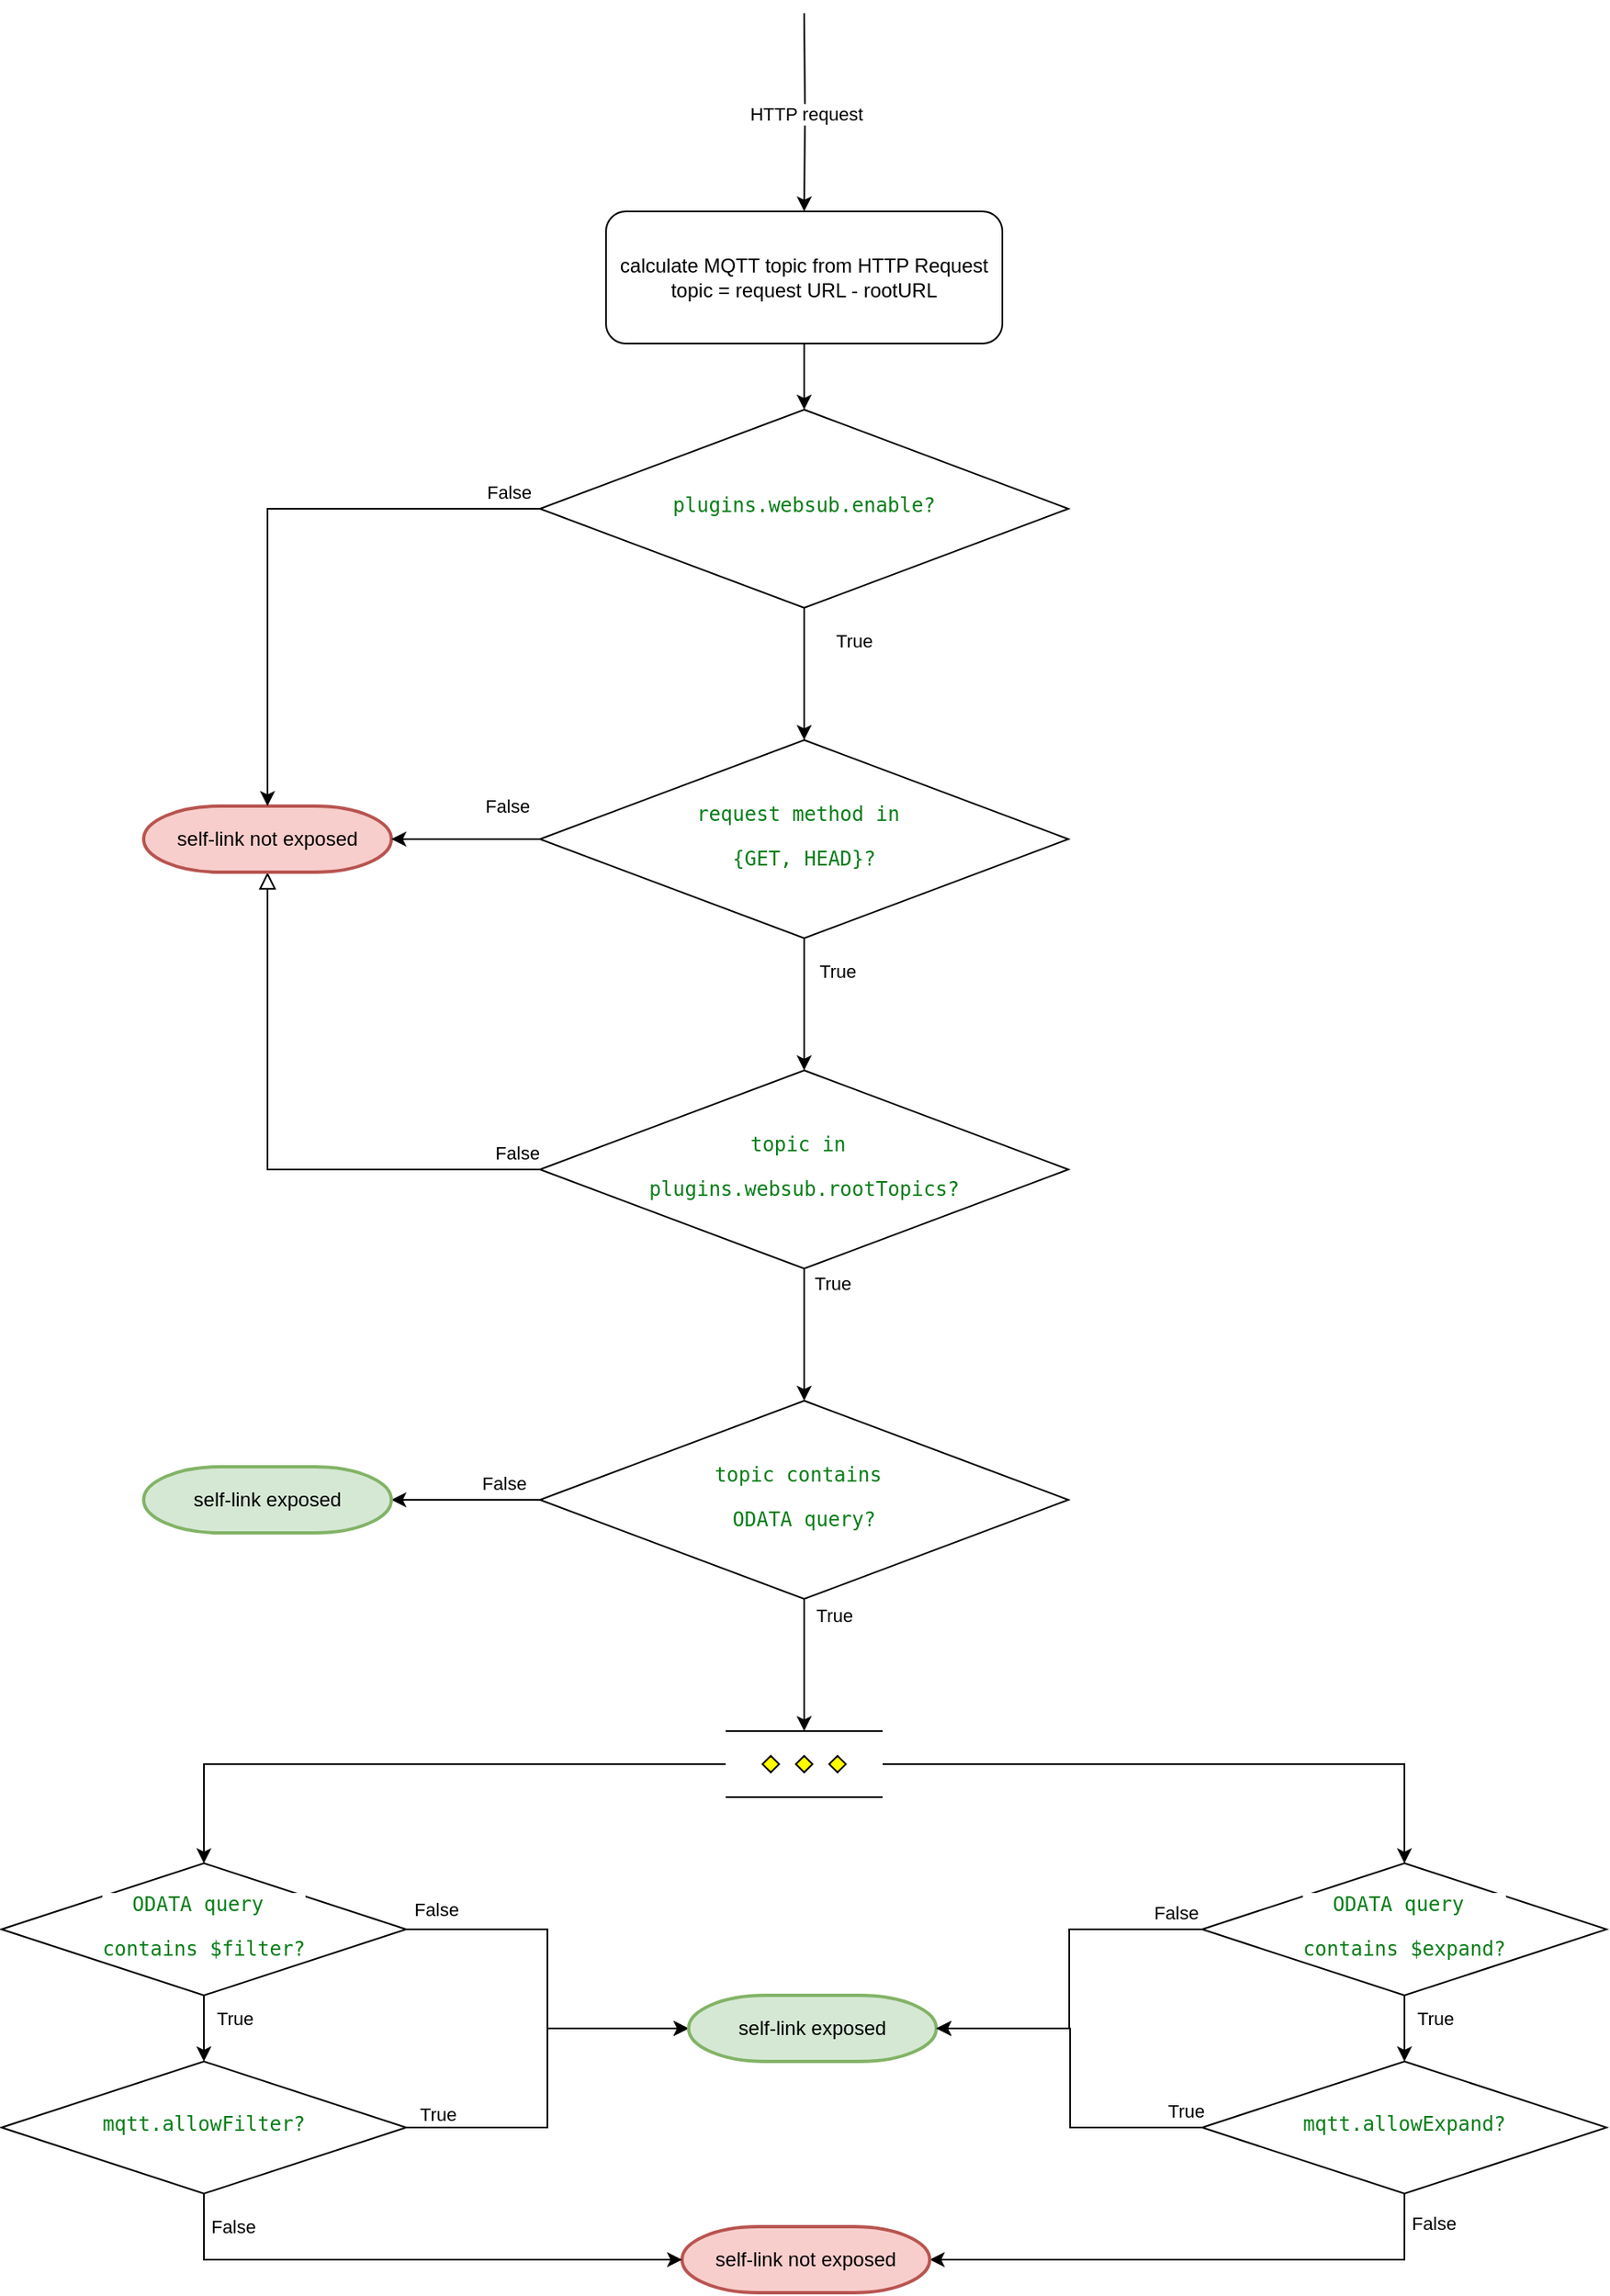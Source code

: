 <mxfile version="24.0.4" type="device">
  <diagram id="C5RBs43oDa-KdzZeNtuy" name="Page-1">
    <mxGraphModel dx="2757" dy="1269" grid="1" gridSize="10" guides="1" tooltips="1" connect="1" arrows="1" fold="1" page="1" pageScale="1" pageWidth="1169" pageHeight="1654" math="0" shadow="0">
      <root>
        <mxCell id="WIyWlLk6GJQsqaUBKTNV-0" />
        <mxCell id="WIyWlLk6GJQsqaUBKTNV-1" parent="WIyWlLk6GJQsqaUBKTNV-0" />
        <mxCell id="WIyWlLk6GJQsqaUBKTNV-4" value="False" style="rounded=0;html=1;jettySize=auto;orthogonalLoop=1;fontSize=11;endArrow=block;endFill=0;endSize=8;strokeWidth=1;shadow=0;labelBackgroundColor=none;edgeStyle=orthogonalEdgeStyle;exitX=0;exitY=0.5;exitDx=0;exitDy=0;entryX=0.5;entryY=1;entryDx=0;entryDy=0;entryPerimeter=0;" parent="WIyWlLk6GJQsqaUBKTNV-1" source="WIyWlLk6GJQsqaUBKTNV-6" target="JbYcFs2yPOU_wry_fN8u-0" edge="1">
          <mxGeometry x="-0.915" y="-10" relative="1" as="geometry">
            <mxPoint as="offset" />
            <mxPoint x="142.5" y="820" as="sourcePoint" />
            <mxPoint x="20" y="220" as="targetPoint" />
          </mxGeometry>
        </mxCell>
        <mxCell id="JbYcFs2yPOU_wry_fN8u-1" value="True" style="edgeStyle=orthogonalEdgeStyle;rounded=0;orthogonalLoop=1;jettySize=auto;html=1;exitX=0.5;exitY=1;exitDx=0;exitDy=0;entryX=0.5;entryY=0;entryDx=0;entryDy=0;" edge="1" parent="WIyWlLk6GJQsqaUBKTNV-1" source="WIyWlLk6GJQsqaUBKTNV-6" target="idQhfBEYH00zGgHo6OJo-13">
          <mxGeometry x="-0.75" y="18" relative="1" as="geometry">
            <mxPoint x="-1" y="-1" as="offset" />
          </mxGeometry>
        </mxCell>
        <mxCell id="WIyWlLk6GJQsqaUBKTNV-6" value="&lt;div style=&quot;background-color:#ffffff;color:#080808;font-family:&#39;JetBrains Mono&#39;,monospace;font-size:9,8pt;&quot;&gt;&lt;pre&gt;&lt;span style=&quot;color:#067d17;&quot;&gt;topic in &lt;/span&gt;&lt;/pre&gt;&lt;pre&gt;&lt;span style=&quot;color:#067d17;&quot;&gt;plugins.websub.rootTopics?&lt;/span&gt;&lt;/pre&gt;&lt;/div&gt;" style="rhombus;whiteSpace=wrap;html=1;shadow=0;fontFamily=Helvetica;fontSize=12;align=center;strokeWidth=1;spacing=6;spacingTop=-4;" parent="WIyWlLk6GJQsqaUBKTNV-1" vertex="1">
          <mxGeometry y="760" width="320" height="120" as="geometry" />
        </mxCell>
        <mxCell id="JbYcFs2yPOU_wry_fN8u-10" value="True" style="edgeStyle=orthogonalEdgeStyle;rounded=0;orthogonalLoop=1;jettySize=auto;html=1;entryX=0.5;entryY=0;entryDx=0;entryDy=0;" edge="1" parent="WIyWlLk6GJQsqaUBKTNV-1" source="WIyWlLk6GJQsqaUBKTNV-10" target="WIyWlLk6GJQsqaUBKTNV-6">
          <mxGeometry x="-0.515" y="20" relative="1" as="geometry">
            <mxPoint as="offset" />
          </mxGeometry>
        </mxCell>
        <mxCell id="WIyWlLk6GJQsqaUBKTNV-10" value="&lt;pre style=&quot;color: rgb(8, 8, 8);&quot;&gt;&lt;pre&gt;&lt;span style=&quot;color: rgb(6, 125, 23);&quot;&gt;request method in &lt;/span&gt;&lt;/pre&gt;&lt;pre&gt;&lt;span style=&quot;color: rgb(6, 125, 23);&quot;&gt;{GET, HEAD}?&lt;/span&gt;&lt;/pre&gt;&lt;/pre&gt;" style="rhombus;whiteSpace=wrap;html=1;shadow=0;fontFamily=Helvetica;fontSize=12;align=center;strokeWidth=1;spacing=6;spacingTop=-4;" parent="WIyWlLk6GJQsqaUBKTNV-1" vertex="1">
          <mxGeometry y="560" width="320" height="120" as="geometry" />
        </mxCell>
        <mxCell id="idQhfBEYH00zGgHo6OJo-26" style="edgeStyle=orthogonalEdgeStyle;rounded=0;orthogonalLoop=1;jettySize=auto;html=1;entryX=1;entryY=0.5;entryDx=0;entryDy=0;entryPerimeter=0;" parent="WIyWlLk6GJQsqaUBKTNV-1" source="idQhfBEYH00zGgHo6OJo-13" target="idQhfBEYH00zGgHo6OJo-42" edge="1">
          <mxGeometry relative="1" as="geometry">
            <mxPoint x="-320" y="1000" as="targetPoint" />
          </mxGeometry>
        </mxCell>
        <mxCell id="idQhfBEYH00zGgHo6OJo-27" value="False" style="edgeLabel;html=1;align=center;verticalAlign=middle;resizable=0;points=[];" parent="idQhfBEYH00zGgHo6OJo-26" vertex="1" connectable="0">
          <mxGeometry x="-0.756" y="-1" relative="1" as="geometry">
            <mxPoint x="-11" y="-9" as="offset" />
          </mxGeometry>
        </mxCell>
        <mxCell id="idQhfBEYH00zGgHo6OJo-28" style="edgeStyle=orthogonalEdgeStyle;rounded=0;orthogonalLoop=1;jettySize=auto;html=1;entryX=0.5;entryY=0;entryDx=0;entryDy=0;entryPerimeter=0;" parent="WIyWlLk6GJQsqaUBKTNV-1" source="idQhfBEYH00zGgHo6OJo-13" target="idQhfBEYH00zGgHo6OJo-44" edge="1">
          <mxGeometry relative="1" as="geometry">
            <mxPoint x="160" y="1080" as="sourcePoint" />
          </mxGeometry>
        </mxCell>
        <mxCell id="idQhfBEYH00zGgHo6OJo-29" value="True" style="edgeLabel;html=1;align=center;verticalAlign=middle;resizable=0;points=[];" parent="idQhfBEYH00zGgHo6OJo-28" vertex="1" connectable="0">
          <mxGeometry x="-0.15" y="2" relative="1" as="geometry">
            <mxPoint x="16" y="-24" as="offset" />
          </mxGeometry>
        </mxCell>
        <mxCell id="idQhfBEYH00zGgHo6OJo-13" value="&lt;div style=&quot;background-color:#ffffff;color:#080808;font-family:&#39;JetBrains Mono&#39;,monospace;font-size:9,8pt;&quot;&gt;&lt;pre&gt;&lt;span style=&quot;color:#067d17;&quot;&gt;topic contains &lt;/span&gt;&lt;/pre&gt;&lt;pre&gt;&lt;span style=&quot;color:#067d17;&quot;&gt;ODATA query?&lt;/span&gt;&lt;/pre&gt;&lt;/div&gt;" style="rhombus;whiteSpace=wrap;html=1;shadow=0;fontFamily=Helvetica;fontSize=12;align=center;strokeWidth=1;spacing=6;spacingTop=-4;" parent="WIyWlLk6GJQsqaUBKTNV-1" vertex="1">
          <mxGeometry y="960" width="320" height="120" as="geometry" />
        </mxCell>
        <mxCell id="idQhfBEYH00zGgHo6OJo-31" style="edgeStyle=orthogonalEdgeStyle;rounded=0;orthogonalLoop=1;jettySize=auto;html=1;entryX=0;entryY=0.5;entryDx=0;entryDy=0;entryPerimeter=0;" parent="WIyWlLk6GJQsqaUBKTNV-1" source="idQhfBEYH00zGgHo6OJo-24" target="idQhfBEYH00zGgHo6OJo-41" edge="1">
          <mxGeometry relative="1" as="geometry">
            <mxPoint x="-318.97" y="1283" as="targetPoint" />
          </mxGeometry>
        </mxCell>
        <mxCell id="idQhfBEYH00zGgHo6OJo-32" value="False" style="edgeLabel;html=1;align=center;verticalAlign=middle;resizable=0;points=[];" parent="idQhfBEYH00zGgHo6OJo-31" vertex="1" connectable="0">
          <mxGeometry x="-0.85" y="1" relative="1" as="geometry">
            <mxPoint y="-11" as="offset" />
          </mxGeometry>
        </mxCell>
        <mxCell id="idQhfBEYH00zGgHo6OJo-34" style="edgeStyle=orthogonalEdgeStyle;rounded=0;orthogonalLoop=1;jettySize=auto;html=1;exitX=0.5;exitY=1;exitDx=0;exitDy=0;entryX=0.5;entryY=0;entryDx=0;entryDy=0;" parent="WIyWlLk6GJQsqaUBKTNV-1" source="idQhfBEYH00zGgHo6OJo-24" target="idQhfBEYH00zGgHo6OJo-33" edge="1">
          <mxGeometry relative="1" as="geometry" />
        </mxCell>
        <mxCell id="idQhfBEYH00zGgHo6OJo-35" value="True" style="edgeLabel;html=1;align=center;verticalAlign=middle;resizable=0;points=[];" parent="idQhfBEYH00zGgHo6OJo-34" vertex="1" connectable="0">
          <mxGeometry x="-0.3" y="1" relative="1" as="geometry">
            <mxPoint x="17" as="offset" />
          </mxGeometry>
        </mxCell>
        <mxCell id="idQhfBEYH00zGgHo6OJo-24" value="&lt;div style=&quot;background-color:#ffffff;color:#080808;font-family:&#39;JetBrains Mono&#39;,monospace;font-size:9,8pt;&quot;&gt;&lt;pre&gt;&lt;span style=&quot;color:#067d17;&quot;&gt;ODATA query &lt;/span&gt;&lt;/pre&gt;&lt;pre&gt;&lt;span style=&quot;color:#067d17;&quot;&gt;contains $filter?&lt;br&gt;&lt;/span&gt;&lt;/pre&gt;&lt;/div&gt;" style="rhombus;whiteSpace=wrap;html=1;shadow=0;fontFamily=Helvetica;fontSize=12;align=center;strokeWidth=1;spacing=6;spacingTop=-4;" parent="WIyWlLk6GJQsqaUBKTNV-1" vertex="1">
          <mxGeometry x="-326.03" y="1240" width="245" height="80" as="geometry" />
        </mxCell>
        <mxCell id="idQhfBEYH00zGgHo6OJo-38" style="edgeStyle=orthogonalEdgeStyle;rounded=0;orthogonalLoop=1;jettySize=auto;html=1;entryX=0;entryY=0.5;entryDx=0;entryDy=0;entryPerimeter=0;" parent="WIyWlLk6GJQsqaUBKTNV-1" source="idQhfBEYH00zGgHo6OJo-33" target="idQhfBEYH00zGgHo6OJo-41" edge="1">
          <mxGeometry relative="1" as="geometry">
            <mxPoint x="-318.97" y="1400" as="targetPoint" />
          </mxGeometry>
        </mxCell>
        <mxCell id="idQhfBEYH00zGgHo6OJo-39" value="True" style="edgeLabel;html=1;align=center;verticalAlign=middle;resizable=0;points=[];" parent="idQhfBEYH00zGgHo6OJo-38" vertex="1" connectable="0">
          <mxGeometry x="-0.839" y="-1" relative="1" as="geometry">
            <mxPoint y="-9" as="offset" />
          </mxGeometry>
        </mxCell>
        <mxCell id="idQhfBEYH00zGgHo6OJo-33" value="&lt;div style=&quot;background-color:#ffffff;color:#080808;font-family:&#39;JetBrains Mono&#39;,monospace;font-size:9,8pt;&quot;&gt;&lt;pre&gt;&lt;div style=&quot;font-family: &amp;quot;JetBrains Mono&amp;quot;, monospace;&quot;&gt;&lt;pre&gt;&lt;span style=&quot;color:#067d17;&quot;&gt;mqtt.allowFilter?&lt;/span&gt;&lt;/pre&gt;&lt;/div&gt;&lt;/pre&gt;&lt;/div&gt;" style="rhombus;whiteSpace=wrap;html=1;shadow=0;fontFamily=Helvetica;fontSize=12;align=center;strokeWidth=1;spacing=6;spacingTop=-4;" parent="WIyWlLk6GJQsqaUBKTNV-1" vertex="1">
          <mxGeometry x="-326.03" y="1360" width="245" height="80" as="geometry" />
        </mxCell>
        <mxCell id="idQhfBEYH00zGgHo6OJo-41" value="self-link exposed" style="strokeWidth=2;html=1;shape=mxgraph.flowchart.terminator;whiteSpace=wrap;fillColor=#d5e8d4;strokeColor=#82b366;" parent="WIyWlLk6GJQsqaUBKTNV-1" vertex="1">
          <mxGeometry x="90.03" y="1320" width="150" height="40" as="geometry" />
        </mxCell>
        <mxCell id="idQhfBEYH00zGgHo6OJo-42" value="self-link exposed" style="strokeWidth=2;html=1;shape=mxgraph.flowchart.terminator;whiteSpace=wrap;fillColor=#d5e8d4;strokeColor=#82b366;" parent="WIyWlLk6GJQsqaUBKTNV-1" vertex="1">
          <mxGeometry x="-240" y="1000" width="150" height="40" as="geometry" />
        </mxCell>
        <mxCell id="idQhfBEYH00zGgHo6OJo-46" style="edgeStyle=orthogonalEdgeStyle;rounded=0;orthogonalLoop=1;jettySize=auto;html=1;exitX=0;exitY=0.5;exitDx=0;exitDy=0;exitPerimeter=0;entryX=0.5;entryY=0;entryDx=0;entryDy=0;" parent="WIyWlLk6GJQsqaUBKTNV-1" source="idQhfBEYH00zGgHo6OJo-44" target="idQhfBEYH00zGgHo6OJo-24" edge="1">
          <mxGeometry relative="1" as="geometry">
            <mxPoint x="-50.03" y="1180" as="sourcePoint" />
          </mxGeometry>
        </mxCell>
        <mxCell id="idQhfBEYH00zGgHo6OJo-57" style="edgeStyle=orthogonalEdgeStyle;rounded=0;orthogonalLoop=1;jettySize=auto;html=1;" parent="WIyWlLk6GJQsqaUBKTNV-1" source="idQhfBEYH00zGgHo6OJo-44" target="idQhfBEYH00zGgHo6OJo-51" edge="1">
          <mxGeometry relative="1" as="geometry" />
        </mxCell>
        <mxCell id="idQhfBEYH00zGgHo6OJo-44" value="" style="verticalLabelPosition=bottom;verticalAlign=top;html=1;shape=mxgraph.flowchart.parallel_mode;pointerEvents=1" parent="WIyWlLk6GJQsqaUBKTNV-1" vertex="1">
          <mxGeometry x="112.5" y="1160" width="95" height="40" as="geometry" />
        </mxCell>
        <mxCell id="idQhfBEYH00zGgHo6OJo-47" style="edgeStyle=orthogonalEdgeStyle;rounded=0;orthogonalLoop=1;jettySize=auto;html=1;entryX=1;entryY=0.5;entryDx=0;entryDy=0;entryPerimeter=0;" parent="WIyWlLk6GJQsqaUBKTNV-1" source="idQhfBEYH00zGgHo6OJo-51" target="idQhfBEYH00zGgHo6OJo-41" edge="1">
          <mxGeometry relative="1" as="geometry">
            <mxPoint x="641.03" y="1280" as="targetPoint" />
          </mxGeometry>
        </mxCell>
        <mxCell id="idQhfBEYH00zGgHo6OJo-48" value="False" style="edgeLabel;html=1;align=center;verticalAlign=middle;resizable=0;points=[];" parent="idQhfBEYH00zGgHo6OJo-47" vertex="1" connectable="0">
          <mxGeometry x="-0.85" y="1" relative="1" as="geometry">
            <mxPoint y="-11" as="offset" />
          </mxGeometry>
        </mxCell>
        <mxCell id="idQhfBEYH00zGgHo6OJo-49" style="edgeStyle=orthogonalEdgeStyle;rounded=0;orthogonalLoop=1;jettySize=auto;html=1;exitX=0.5;exitY=1;exitDx=0;exitDy=0;entryX=0.5;entryY=0;entryDx=0;entryDy=0;" parent="WIyWlLk6GJQsqaUBKTNV-1" source="idQhfBEYH00zGgHo6OJo-51" target="idQhfBEYH00zGgHo6OJo-54" edge="1">
          <mxGeometry relative="1" as="geometry" />
        </mxCell>
        <mxCell id="idQhfBEYH00zGgHo6OJo-50" value="True" style="edgeLabel;html=1;align=center;verticalAlign=middle;resizable=0;points=[];" parent="idQhfBEYH00zGgHo6OJo-49" vertex="1" connectable="0">
          <mxGeometry x="-0.3" y="1" relative="1" as="geometry">
            <mxPoint x="17" as="offset" />
          </mxGeometry>
        </mxCell>
        <mxCell id="idQhfBEYH00zGgHo6OJo-51" value="&lt;div style=&quot;background-color:#ffffff;color:#080808;font-family:&#39;JetBrains Mono&#39;,monospace;font-size:9,8pt;&quot;&gt;&lt;pre&gt;&lt;span style=&quot;color:#067d17;&quot;&gt;ODATA query &lt;/span&gt;&lt;/pre&gt;&lt;pre&gt;&lt;span style=&quot;color:#067d17;&quot;&gt;contains $expand?&lt;br&gt;&lt;/span&gt;&lt;/pre&gt;&lt;/div&gt;" style="rhombus;whiteSpace=wrap;html=1;shadow=0;fontFamily=Helvetica;fontSize=12;align=center;strokeWidth=1;spacing=6;spacingTop=-4;" parent="WIyWlLk6GJQsqaUBKTNV-1" vertex="1">
          <mxGeometry x="401.03" y="1240" width="245" height="80" as="geometry" />
        </mxCell>
        <mxCell id="idQhfBEYH00zGgHo6OJo-52" style="edgeStyle=orthogonalEdgeStyle;rounded=0;orthogonalLoop=1;jettySize=auto;html=1;entryX=1;entryY=0.5;entryDx=0;entryDy=0;entryPerimeter=0;exitX=0.5;exitY=1;exitDx=0;exitDy=0;" parent="WIyWlLk6GJQsqaUBKTNV-1" source="idQhfBEYH00zGgHo6OJo-54" target="idQhfBEYH00zGgHo6OJo-58" edge="1">
          <mxGeometry relative="1" as="geometry">
            <mxPoint x="641.03" y="1400" as="targetPoint" />
          </mxGeometry>
        </mxCell>
        <mxCell id="idQhfBEYH00zGgHo6OJo-53" value="False" style="edgeLabel;html=1;align=center;verticalAlign=middle;resizable=0;points=[];" parent="idQhfBEYH00zGgHo6OJo-52" vertex="1" connectable="0">
          <mxGeometry x="-0.839" y="-1" relative="1" as="geometry">
            <mxPoint x="18" y="-9" as="offset" />
          </mxGeometry>
        </mxCell>
        <mxCell id="idQhfBEYH00zGgHo6OJo-54" value="&lt;div style=&quot;background-color:#ffffff;color:#080808;font-family:&#39;JetBrains Mono&#39;,monospace;font-size:9,8pt;&quot;&gt;&lt;pre&gt;&lt;div style=&quot;font-family: &amp;quot;JetBrains Mono&amp;quot;, monospace;&quot;&gt;&lt;pre&gt;&lt;span style=&quot;color:#067d17;&quot;&gt;mqtt.allowExpand?&lt;/span&gt;&lt;/pre&gt;&lt;/div&gt;&lt;/pre&gt;&lt;/div&gt;" style="rhombus;whiteSpace=wrap;html=1;shadow=0;fontFamily=Helvetica;fontSize=12;align=center;strokeWidth=1;spacing=6;spacingTop=-4;" parent="WIyWlLk6GJQsqaUBKTNV-1" vertex="1">
          <mxGeometry x="401.03" y="1360" width="245" height="80" as="geometry" />
        </mxCell>
        <mxCell id="idQhfBEYH00zGgHo6OJo-58" value="self-link not exposed" style="strokeWidth=2;html=1;shape=mxgraph.flowchart.terminator;whiteSpace=wrap;fillColor=#f8cecc;strokeColor=#b85450;" parent="WIyWlLk6GJQsqaUBKTNV-1" vertex="1">
          <mxGeometry x="86.03" y="1460" width="150" height="40" as="geometry" />
        </mxCell>
        <mxCell id="idQhfBEYH00zGgHo6OJo-59" value="False" style="edgeStyle=orthogonalEdgeStyle;rounded=0;orthogonalLoop=1;jettySize=auto;html=1;entryX=0;entryY=0.5;entryDx=0;entryDy=0;entryPerimeter=0;exitX=0.5;exitY=1;exitDx=0;exitDy=0;" parent="WIyWlLk6GJQsqaUBKTNV-1" source="idQhfBEYH00zGgHo6OJo-33" target="idQhfBEYH00zGgHo6OJo-58" edge="1">
          <mxGeometry x="-0.87" y="18" relative="1" as="geometry">
            <Array as="points">
              <mxPoint x="-203.97" y="1480" />
            </Array>
            <mxPoint y="-1" as="offset" />
          </mxGeometry>
        </mxCell>
        <mxCell id="idQhfBEYH00zGgHo6OJo-66" value="True" style="edgeStyle=orthogonalEdgeStyle;rounded=0;orthogonalLoop=1;jettySize=auto;html=1;entryX=1;entryY=0.5;entryDx=0;entryDy=0;entryPerimeter=0;" parent="WIyWlLk6GJQsqaUBKTNV-1" source="idQhfBEYH00zGgHo6OJo-54" target="idQhfBEYH00zGgHo6OJo-41" edge="1">
          <mxGeometry x="-0.899" y="-10" relative="1" as="geometry">
            <Array as="points">
              <mxPoint x="321.03" y="1400" />
              <mxPoint x="321.03" y="1340" />
            </Array>
            <mxPoint x="1" as="offset" />
            <mxPoint x="641.03" y="1520" as="targetPoint" />
          </mxGeometry>
        </mxCell>
        <mxCell id="JbYcFs2yPOU_wry_fN8u-0" value="self-link not exposed" style="strokeWidth=2;html=1;shape=mxgraph.flowchart.terminator;whiteSpace=wrap;fillColor=#f8cecc;strokeColor=#b85450;" vertex="1" parent="WIyWlLk6GJQsqaUBKTNV-1">
          <mxGeometry x="-240" y="600" width="150" height="40" as="geometry" />
        </mxCell>
        <mxCell id="JbYcFs2yPOU_wry_fN8u-2" value="" style="endArrow=classic;html=1;rounded=0;entryX=0.5;entryY=0;entryDx=0;entryDy=0;exitX=0.5;exitY=1;exitDx=0;exitDy=0;" edge="1" parent="WIyWlLk6GJQsqaUBKTNV-1" source="JbYcFs2yPOU_wry_fN8u-4" target="JbYcFs2yPOU_wry_fN8u-5">
          <mxGeometry x="0.182" y="20" width="50" height="50" relative="1" as="geometry">
            <mxPoint x="40" y="500" as="sourcePoint" />
            <mxPoint x="260" y="500.0" as="targetPoint" />
            <mxPoint x="1" as="offset" />
          </mxGeometry>
        </mxCell>
        <mxCell id="JbYcFs2yPOU_wry_fN8u-6" value="HTTP request" style="edgeStyle=orthogonalEdgeStyle;rounded=0;orthogonalLoop=1;jettySize=auto;html=1;entryX=0.5;entryY=0;entryDx=0;entryDy=0;" edge="1" parent="WIyWlLk6GJQsqaUBKTNV-1" target="JbYcFs2yPOU_wry_fN8u-4">
          <mxGeometry relative="1" as="geometry">
            <mxPoint x="160" y="120" as="sourcePoint" />
          </mxGeometry>
        </mxCell>
        <mxCell id="JbYcFs2yPOU_wry_fN8u-4" value="&lt;div&gt;calculate MQTT topic from HTTP Request&lt;/div&gt;topic = request URL - rootURL" style="rounded=1;whiteSpace=wrap;html=1;" vertex="1" parent="WIyWlLk6GJQsqaUBKTNV-1">
          <mxGeometry x="40" y="240" width="240" height="80" as="geometry" />
        </mxCell>
        <mxCell id="JbYcFs2yPOU_wry_fN8u-9" value="True" style="edgeStyle=orthogonalEdgeStyle;rounded=0;orthogonalLoop=1;jettySize=auto;html=1;entryX=0.5;entryY=0;entryDx=0;entryDy=0;" edge="1" parent="WIyWlLk6GJQsqaUBKTNV-1" source="JbYcFs2yPOU_wry_fN8u-5" target="WIyWlLk6GJQsqaUBKTNV-10">
          <mxGeometry x="-0.5" y="30" relative="1" as="geometry">
            <mxPoint as="offset" />
          </mxGeometry>
        </mxCell>
        <mxCell id="JbYcFs2yPOU_wry_fN8u-5" value="&lt;pre style=&quot;&quot;&gt;&lt;pre style=&quot;color: rgb(8, 8, 8);&quot;&gt;&lt;pre&gt;&lt;span style=&quot;color: rgb(6, 125, 23);&quot;&gt;plugins.websub.enable?&lt;/span&gt;&lt;/pre&gt;&lt;/pre&gt;&lt;/pre&gt;" style="rhombus;whiteSpace=wrap;html=1;shadow=0;fontFamily=Helvetica;fontSize=12;align=center;strokeWidth=1;spacing=6;spacingTop=-4;" vertex="1" parent="WIyWlLk6GJQsqaUBKTNV-1">
          <mxGeometry y="360" width="320" height="120" as="geometry" />
        </mxCell>
        <mxCell id="JbYcFs2yPOU_wry_fN8u-7" value="False" style="edgeStyle=orthogonalEdgeStyle;rounded=0;orthogonalLoop=1;jettySize=auto;html=1;entryX=1;entryY=0.5;entryDx=0;entryDy=0;entryPerimeter=0;" edge="1" parent="WIyWlLk6GJQsqaUBKTNV-1" source="WIyWlLk6GJQsqaUBKTNV-10" target="JbYcFs2yPOU_wry_fN8u-0">
          <mxGeometry x="-0.556" y="-20" relative="1" as="geometry">
            <mxPoint as="offset" />
          </mxGeometry>
        </mxCell>
        <mxCell id="JbYcFs2yPOU_wry_fN8u-8" value="False" style="edgeStyle=orthogonalEdgeStyle;rounded=0;orthogonalLoop=1;jettySize=auto;html=1;entryX=0.5;entryY=0;entryDx=0;entryDy=0;entryPerimeter=0;" edge="1" parent="WIyWlLk6GJQsqaUBKTNV-1" source="JbYcFs2yPOU_wry_fN8u-5" target="JbYcFs2yPOU_wry_fN8u-0">
          <mxGeometry x="-0.888" y="-10" relative="1" as="geometry">
            <mxPoint as="offset" />
          </mxGeometry>
        </mxCell>
      </root>
    </mxGraphModel>
  </diagram>
</mxfile>
